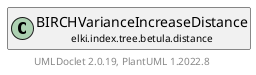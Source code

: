 @startuml
    remove .*\.(Instance|Par|Parameterizer|Factory)$
    set namespaceSeparator none
    hide empty fields
    hide empty methods

    class "<size:14>BIRCHVarianceIncreaseDistance.Par\n<size:10>elki.index.tree.betula.distance" as elki.index.tree.betula.distance.BIRCHVarianceIncreaseDistance.Par [[BIRCHVarianceIncreaseDistance.Par.html]] {
        +make(): BIRCHVarianceIncreaseDistance
    }

    interface "<size:14>Parameterizer\n<size:10>elki.utilities.optionhandling" as elki.utilities.optionhandling.Parameterizer [[../../../../utilities/optionhandling/Parameterizer.html]] {
        {abstract} +make(): Object
    }
    class "<size:14>BIRCHVarianceIncreaseDistance\n<size:10>elki.index.tree.betula.distance" as elki.index.tree.betula.distance.BIRCHVarianceIncreaseDistance [[BIRCHVarianceIncreaseDistance.html]]

    elki.utilities.optionhandling.Parameterizer <|.. elki.index.tree.betula.distance.BIRCHVarianceIncreaseDistance.Par
    elki.index.tree.betula.distance.BIRCHVarianceIncreaseDistance +-- elki.index.tree.betula.distance.BIRCHVarianceIncreaseDistance.Par

    center footer UMLDoclet 2.0.19, PlantUML 1.2022.8
@enduml
